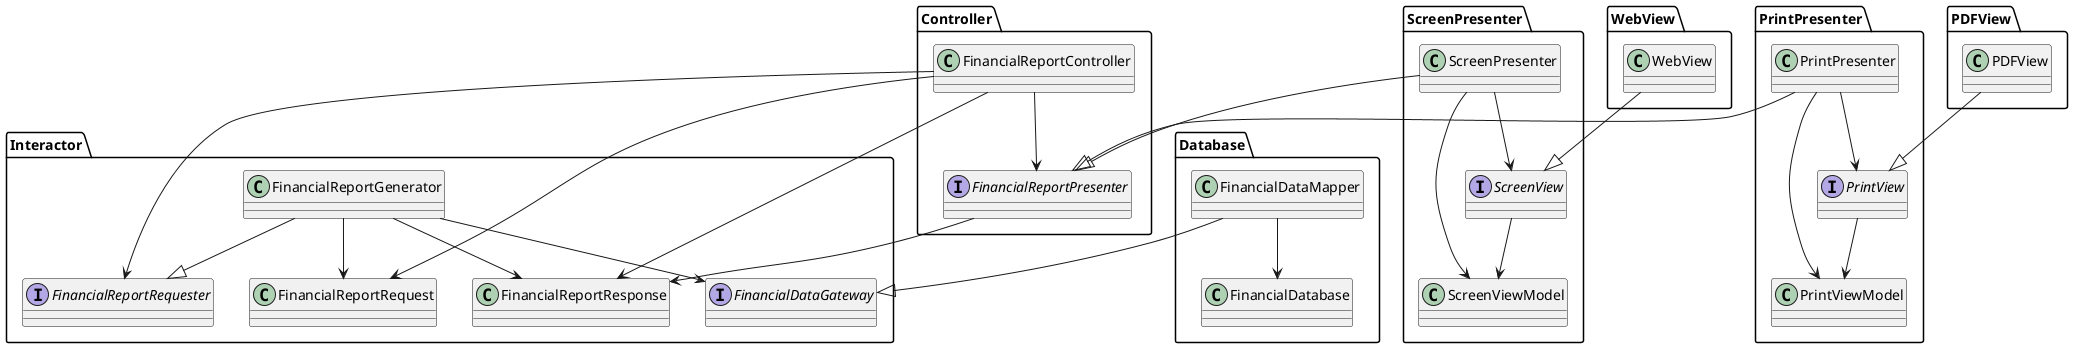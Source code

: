 @startuml
package "Interactor" {
    class     FinancialReportGenerator
    class     FinancialReportRequest
    interface FinancialReportRequester
    class     FinancialReportResponse
    interface FinancialDataGateway

    FinancialReportGenerator --|> FinancialReportRequester
    FinancialReportGenerator --> FinancialReportRequest
    FinancialReportGenerator --> FinancialReportResponse
    FinancialReportGenerator --> FinancialDataGateway
}

package "Database" {
    class FinancialDataMapper
    class FinancialDatabase

    FinancialDataMapper --|> FinancialDataGateway
    FinancialDataMapper --> FinancialDatabase
}

package "Controller" {
    class     FinancialReportController
    interface FinancialReportPresenter

    FinancialReportController --> FinancialReportPresenter
    FinancialReportController --> FinancialReportRequest
    FinancialReportController --> FinancialReportRequester
    FinancialReportController --> FinancialReportResponse
    FinancialReportPresenter --> FinancialReportResponse
}

package "ScreenPresenter" {
    class     ScreenPresenter
    class     ScreenViewModel
    interface ScreenView

    ScreenPresenter --|> FinancialReportPresenter
    ScreenPresenter --> ScreenViewModel
    ScreenPresenter --> ScreenView
    ScreenView --> ScreenViewModel
}

package "PrintPresenter" {
    class     PrintPresenter
    class     PrintViewModel
    interface PrintView

    PrintPresenter --|> FinancialReportPresenter
    PrintPresenter --> PrintViewModel
    PrintPresenter --> PrintView
    PrintView --> PrintViewModel
}

package "WebView" {
    class WebView

    WebView --|> ScreenView
}

package "PDFView" {
    class PDFView

    PDFView --|> PrintView
}
@enduml

